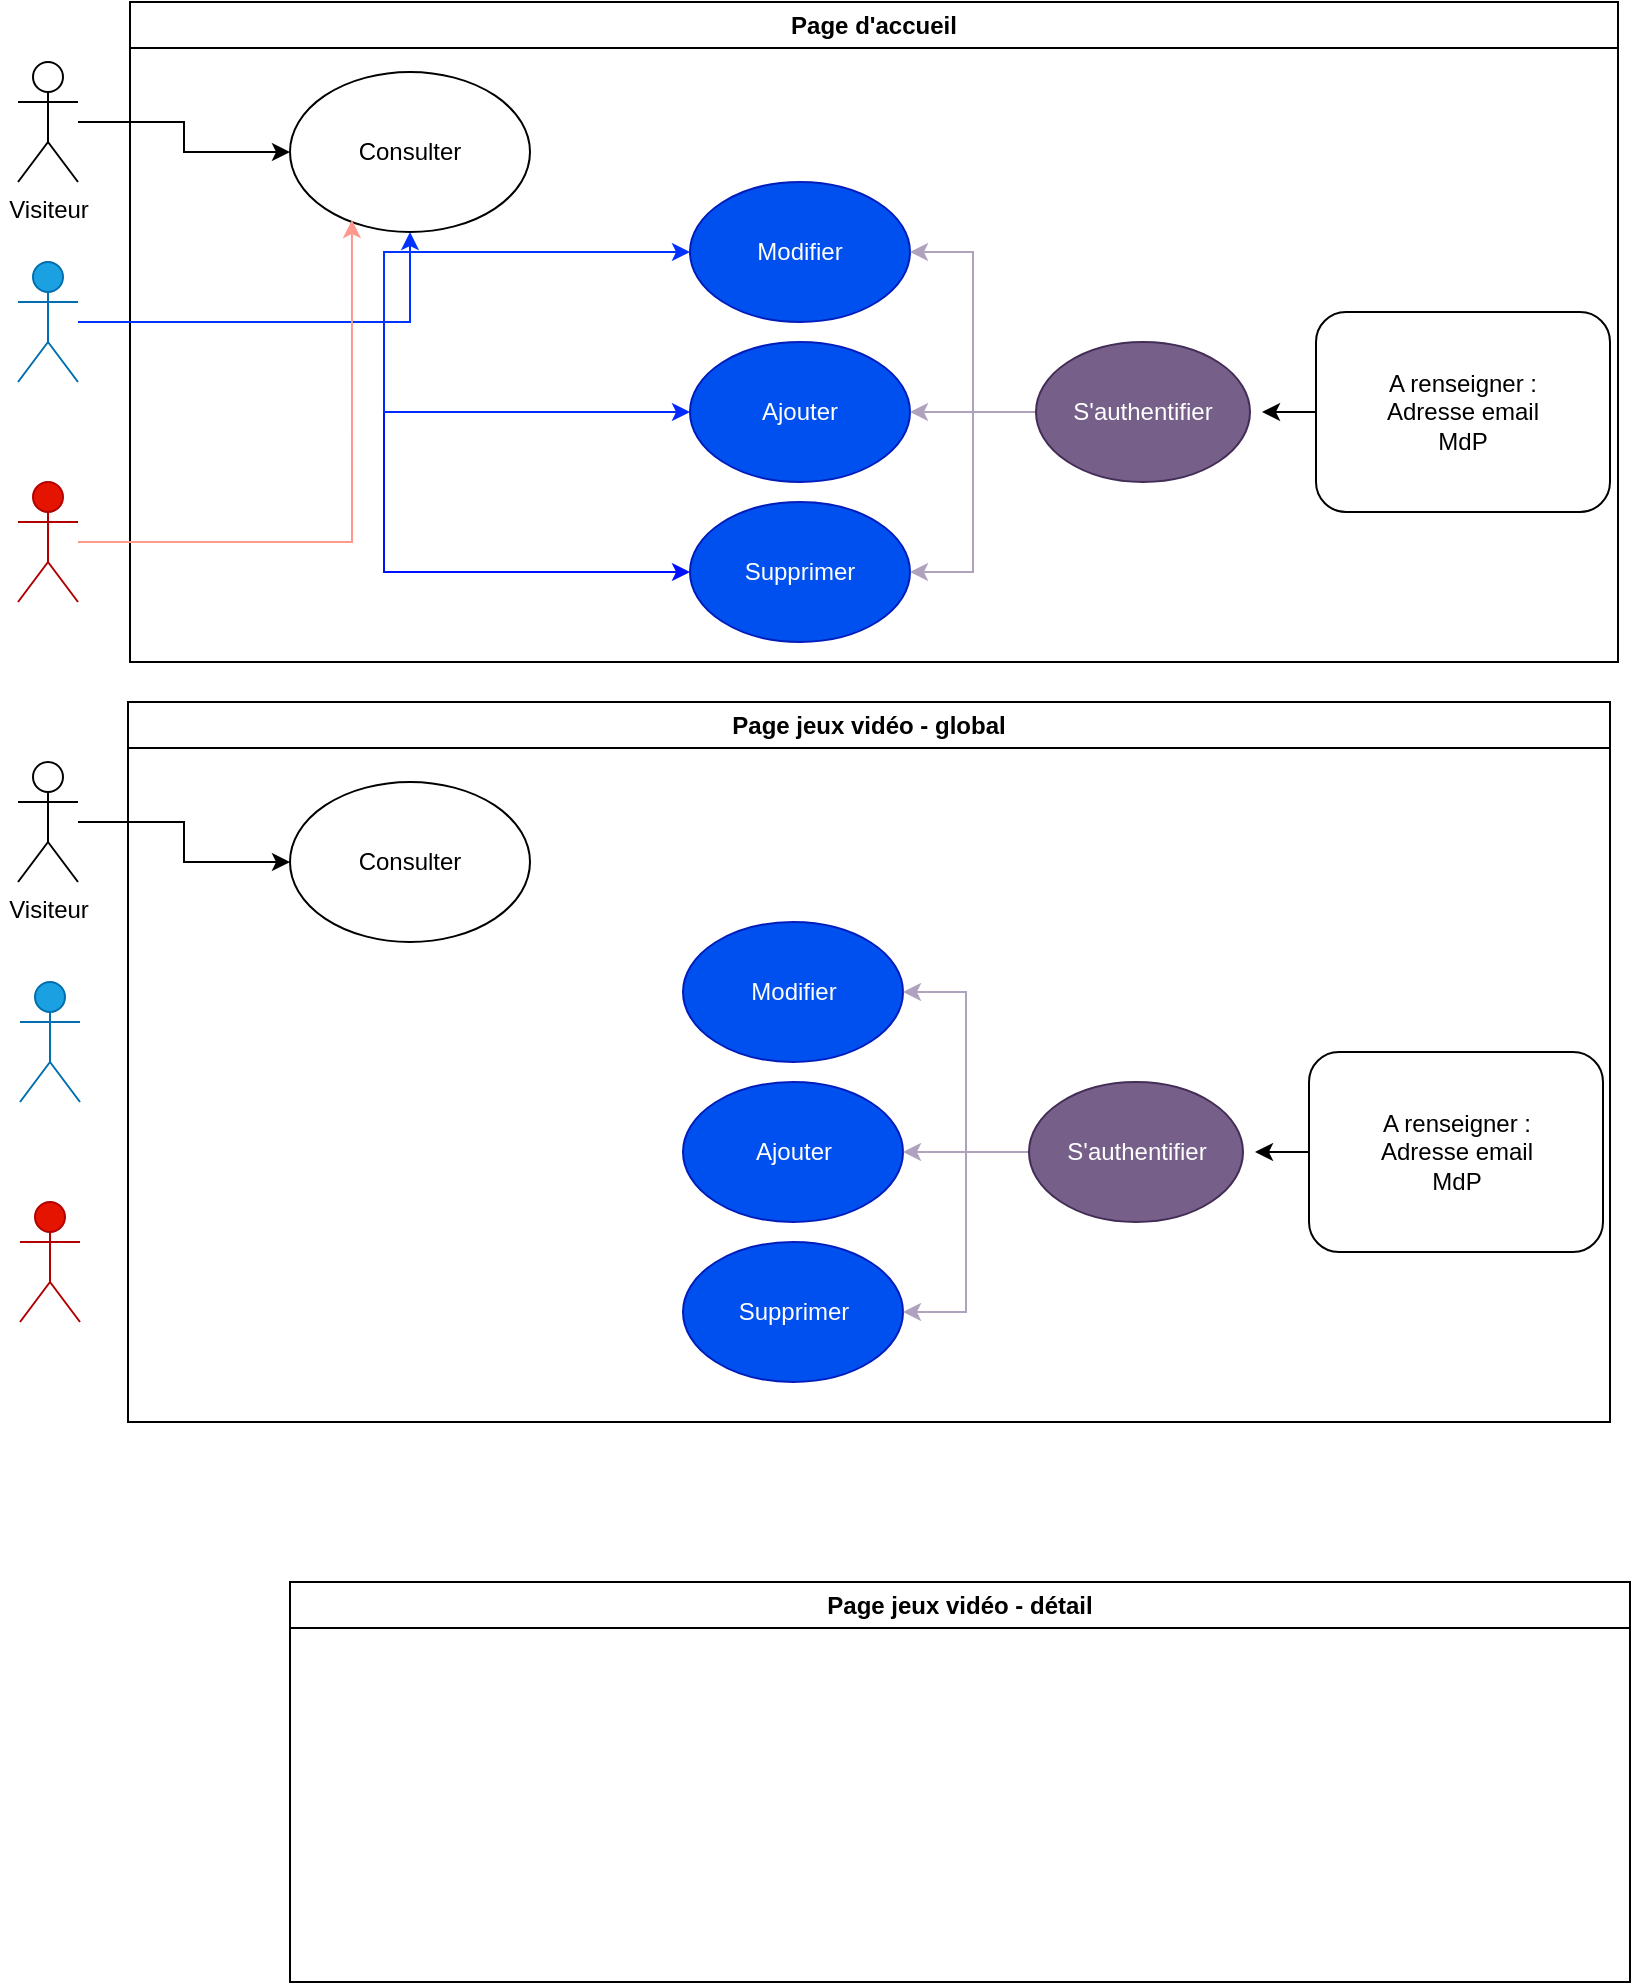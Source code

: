 <mxfile version="24.7.6">
  <diagram name="Page-1" id="Thd2BQIGZXAX2JsIXWJJ">
    <mxGraphModel dx="988" dy="536" grid="1" gridSize="10" guides="1" tooltips="1" connect="1" arrows="1" fold="1" page="1" pageScale="1" pageWidth="827" pageHeight="1169" math="0" shadow="0">
      <root>
        <mxCell id="0" />
        <mxCell id="1" parent="0" />
        <mxCell id="rAIBt6rHSv0Fkx4nkbGc-1" value="&lt;font style=&quot;vertical-align: inherit;&quot;&gt;&lt;font style=&quot;vertical-align: inherit;&quot;&gt;Page d&#39;accueil&lt;/font&gt;&lt;/font&gt;" style="swimlane;whiteSpace=wrap;html=1;" vertex="1" parent="1">
          <mxGeometry x="80" y="50" width="744" height="330" as="geometry" />
        </mxCell>
        <mxCell id="rAIBt6rHSv0Fkx4nkbGc-10" value="&lt;font style=&quot;vertical-align: inherit;&quot;&gt;&lt;font style=&quot;vertical-align: inherit;&quot;&gt;Consulter&lt;/font&gt;&lt;/font&gt;" style="ellipse;whiteSpace=wrap;html=1;" vertex="1" parent="rAIBt6rHSv0Fkx4nkbGc-1">
          <mxGeometry x="80" y="35" width="120" height="80" as="geometry" />
        </mxCell>
        <mxCell id="rAIBt6rHSv0Fkx4nkbGc-14" value="Modifier" style="ellipse;whiteSpace=wrap;html=1;fillColor=#0050ef;fontColor=#ffffff;strokeColor=#001DBC;" vertex="1" parent="rAIBt6rHSv0Fkx4nkbGc-1">
          <mxGeometry x="280" y="90" width="110" height="70" as="geometry" />
        </mxCell>
        <mxCell id="rAIBt6rHSv0Fkx4nkbGc-16" value="Supprimer" style="ellipse;whiteSpace=wrap;html=1;fillColor=#0050ef;fontColor=#ffffff;strokeColor=#001DBC;" vertex="1" parent="rAIBt6rHSv0Fkx4nkbGc-1">
          <mxGeometry x="280" y="250" width="110" height="70" as="geometry" />
        </mxCell>
        <mxCell id="rAIBt6rHSv0Fkx4nkbGc-15" value="Ajouter" style="ellipse;whiteSpace=wrap;html=1;fillColor=#0050ef;fontColor=#ffffff;strokeColor=#001DBC;" vertex="1" parent="rAIBt6rHSv0Fkx4nkbGc-1">
          <mxGeometry x="280" y="170" width="110" height="70" as="geometry" />
        </mxCell>
        <mxCell id="rAIBt6rHSv0Fkx4nkbGc-24" style="edgeStyle=orthogonalEdgeStyle;rounded=0;orthogonalLoop=1;jettySize=auto;html=1;entryX=1;entryY=0.5;entryDx=0;entryDy=0;strokeColor=#afa2bd;" edge="1" parent="rAIBt6rHSv0Fkx4nkbGc-1" source="rAIBt6rHSv0Fkx4nkbGc-23" target="rAIBt6rHSv0Fkx4nkbGc-14">
          <mxGeometry relative="1" as="geometry" />
        </mxCell>
        <mxCell id="rAIBt6rHSv0Fkx4nkbGc-25" style="edgeStyle=orthogonalEdgeStyle;rounded=0;orthogonalLoop=1;jettySize=auto;html=1;entryX=1;entryY=0.5;entryDx=0;entryDy=0;strokeColor=#AFA2BD;" edge="1" parent="rAIBt6rHSv0Fkx4nkbGc-1" source="rAIBt6rHSv0Fkx4nkbGc-23" target="rAIBt6rHSv0Fkx4nkbGc-15">
          <mxGeometry relative="1" as="geometry" />
        </mxCell>
        <mxCell id="rAIBt6rHSv0Fkx4nkbGc-26" style="edgeStyle=orthogonalEdgeStyle;rounded=0;orthogonalLoop=1;jettySize=auto;html=1;entryX=1;entryY=0.5;entryDx=0;entryDy=0;strokeColor=#afa2bd;" edge="1" parent="rAIBt6rHSv0Fkx4nkbGc-1" source="rAIBt6rHSv0Fkx4nkbGc-23" target="rAIBt6rHSv0Fkx4nkbGc-16">
          <mxGeometry relative="1" as="geometry" />
        </mxCell>
        <mxCell id="rAIBt6rHSv0Fkx4nkbGc-23" value="S&#39;authentifier" style="ellipse;whiteSpace=wrap;html=1;fillColor=#76608a;strokeColor=#432D57;fontColor=#ffffff;" vertex="1" parent="rAIBt6rHSv0Fkx4nkbGc-1">
          <mxGeometry x="453" y="170" width="107" height="70" as="geometry" />
        </mxCell>
        <mxCell id="rAIBt6rHSv0Fkx4nkbGc-29" style="edgeStyle=orthogonalEdgeStyle;rounded=0;orthogonalLoop=1;jettySize=auto;html=1;" edge="1" parent="rAIBt6rHSv0Fkx4nkbGc-1" source="rAIBt6rHSv0Fkx4nkbGc-27">
          <mxGeometry relative="1" as="geometry">
            <mxPoint x="566" y="205" as="targetPoint" />
          </mxGeometry>
        </mxCell>
        <mxCell id="rAIBt6rHSv0Fkx4nkbGc-27" value="A renseigner :&lt;div&gt;Adresse email&lt;/div&gt;&lt;div&gt;MdP&lt;/div&gt;" style="rounded=1;whiteSpace=wrap;html=1;" vertex="1" parent="rAIBt6rHSv0Fkx4nkbGc-1">
          <mxGeometry x="593" y="155" width="147" height="100" as="geometry" />
        </mxCell>
        <mxCell id="rAIBt6rHSv0Fkx4nkbGc-2" value="&lt;font style=&quot;vertical-align: inherit;&quot;&gt;&lt;font style=&quot;vertical-align: inherit;&quot;&gt;Page jeux vidéo - global&lt;/font&gt;&lt;/font&gt;" style="swimlane;whiteSpace=wrap;html=1;" vertex="1" parent="1">
          <mxGeometry x="79" y="400" width="741" height="360" as="geometry" />
        </mxCell>
        <mxCell id="rAIBt6rHSv0Fkx4nkbGc-33" value="&lt;font style=&quot;vertical-align: inherit;&quot;&gt;&lt;font style=&quot;vertical-align: inherit;&quot;&gt;Consulter&lt;/font&gt;&lt;/font&gt;" style="ellipse;whiteSpace=wrap;html=1;" vertex="1" parent="rAIBt6rHSv0Fkx4nkbGc-2">
          <mxGeometry x="81" y="40" width="120" height="80" as="geometry" />
        </mxCell>
        <mxCell id="rAIBt6rHSv0Fkx4nkbGc-41" value="Modifier" style="ellipse;whiteSpace=wrap;html=1;fillColor=#0050ef;fontColor=#ffffff;strokeColor=#001DBC;" vertex="1" parent="rAIBt6rHSv0Fkx4nkbGc-2">
          <mxGeometry x="277.5" y="110" width="110" height="70" as="geometry" />
        </mxCell>
        <mxCell id="rAIBt6rHSv0Fkx4nkbGc-42" value="Supprimer" style="ellipse;whiteSpace=wrap;html=1;fillColor=#0050ef;fontColor=#ffffff;strokeColor=#001DBC;" vertex="1" parent="rAIBt6rHSv0Fkx4nkbGc-2">
          <mxGeometry x="277.5" y="270" width="110" height="70" as="geometry" />
        </mxCell>
        <mxCell id="rAIBt6rHSv0Fkx4nkbGc-43" value="Ajouter" style="ellipse;whiteSpace=wrap;html=1;fillColor=#0050ef;fontColor=#ffffff;strokeColor=#001DBC;" vertex="1" parent="rAIBt6rHSv0Fkx4nkbGc-2">
          <mxGeometry x="277.5" y="190" width="110" height="70" as="geometry" />
        </mxCell>
        <mxCell id="rAIBt6rHSv0Fkx4nkbGc-44" style="edgeStyle=orthogonalEdgeStyle;rounded=0;orthogonalLoop=1;jettySize=auto;html=1;entryX=1;entryY=0.5;entryDx=0;entryDy=0;strokeColor=#afa2bd;" edge="1" parent="rAIBt6rHSv0Fkx4nkbGc-2" source="rAIBt6rHSv0Fkx4nkbGc-47" target="rAIBt6rHSv0Fkx4nkbGc-41">
          <mxGeometry relative="1" as="geometry" />
        </mxCell>
        <mxCell id="rAIBt6rHSv0Fkx4nkbGc-45" style="edgeStyle=orthogonalEdgeStyle;rounded=0;orthogonalLoop=1;jettySize=auto;html=1;entryX=1;entryY=0.5;entryDx=0;entryDy=0;strokeColor=#AFA2BD;" edge="1" parent="rAIBt6rHSv0Fkx4nkbGc-2" source="rAIBt6rHSv0Fkx4nkbGc-47" target="rAIBt6rHSv0Fkx4nkbGc-43">
          <mxGeometry relative="1" as="geometry" />
        </mxCell>
        <mxCell id="rAIBt6rHSv0Fkx4nkbGc-46" style="edgeStyle=orthogonalEdgeStyle;rounded=0;orthogonalLoop=1;jettySize=auto;html=1;entryX=1;entryY=0.5;entryDx=0;entryDy=0;strokeColor=#afa2bd;" edge="1" parent="rAIBt6rHSv0Fkx4nkbGc-2" source="rAIBt6rHSv0Fkx4nkbGc-47" target="rAIBt6rHSv0Fkx4nkbGc-42">
          <mxGeometry relative="1" as="geometry" />
        </mxCell>
        <mxCell id="rAIBt6rHSv0Fkx4nkbGc-47" value="S&#39;authentifier" style="ellipse;whiteSpace=wrap;html=1;fillColor=#76608a;strokeColor=#432D57;fontColor=#ffffff;" vertex="1" parent="rAIBt6rHSv0Fkx4nkbGc-2">
          <mxGeometry x="450.5" y="190" width="107" height="70" as="geometry" />
        </mxCell>
        <mxCell id="rAIBt6rHSv0Fkx4nkbGc-48" style="edgeStyle=orthogonalEdgeStyle;rounded=0;orthogonalLoop=1;jettySize=auto;html=1;" edge="1" parent="rAIBt6rHSv0Fkx4nkbGc-2" source="rAIBt6rHSv0Fkx4nkbGc-49">
          <mxGeometry relative="1" as="geometry">
            <mxPoint x="563.5" y="225" as="targetPoint" />
          </mxGeometry>
        </mxCell>
        <mxCell id="rAIBt6rHSv0Fkx4nkbGc-49" value="A renseigner :&lt;div&gt;Adresse email&lt;/div&gt;&lt;div&gt;MdP&lt;/div&gt;" style="rounded=1;whiteSpace=wrap;html=1;" vertex="1" parent="rAIBt6rHSv0Fkx4nkbGc-2">
          <mxGeometry x="590.5" y="175" width="147" height="100" as="geometry" />
        </mxCell>
        <mxCell id="rAIBt6rHSv0Fkx4nkbGc-3" value="&lt;font style=&quot;vertical-align: inherit;&quot;&gt;&lt;font style=&quot;vertical-align: inherit;&quot;&gt;Page jeux vidéo - détail&lt;/font&gt;&lt;/font&gt;" style="swimlane;whiteSpace=wrap;html=1;" vertex="1" parent="1">
          <mxGeometry x="160" y="840" width="670" height="200" as="geometry" />
        </mxCell>
        <mxCell id="rAIBt6rHSv0Fkx4nkbGc-11" style="edgeStyle=orthogonalEdgeStyle;rounded=0;orthogonalLoop=1;jettySize=auto;html=1;entryX=0;entryY=0.5;entryDx=0;entryDy=0;" edge="1" parent="1" source="rAIBt6rHSv0Fkx4nkbGc-5" target="rAIBt6rHSv0Fkx4nkbGc-10">
          <mxGeometry relative="1" as="geometry" />
        </mxCell>
        <mxCell id="rAIBt6rHSv0Fkx4nkbGc-5" value="&lt;font style=&quot;vertical-align: inherit;&quot;&gt;&lt;font style=&quot;vertical-align: inherit;&quot;&gt;Visiteur&lt;/font&gt;&lt;/font&gt;" style="shape=umlActor;verticalLabelPosition=bottom;verticalAlign=top;html=1;outlineConnect=0;" vertex="1" parent="1">
          <mxGeometry x="24" y="80" width="30" height="60" as="geometry" />
        </mxCell>
        <mxCell id="rAIBt6rHSv0Fkx4nkbGc-20" style="edgeStyle=orthogonalEdgeStyle;rounded=0;orthogonalLoop=1;jettySize=auto;html=1;entryX=0;entryY=0.5;entryDx=0;entryDy=0;strokeColor=#0011ff;" edge="1" parent="1" source="rAIBt6rHSv0Fkx4nkbGc-7" target="rAIBt6rHSv0Fkx4nkbGc-16">
          <mxGeometry relative="1" as="geometry" />
        </mxCell>
        <mxCell id="rAIBt6rHSv0Fkx4nkbGc-21" style="edgeStyle=orthogonalEdgeStyle;rounded=0;orthogonalLoop=1;jettySize=auto;html=1;entryX=0;entryY=0.5;entryDx=0;entryDy=0;strokeColor=#002aff;" edge="1" parent="1" source="rAIBt6rHSv0Fkx4nkbGc-7" target="rAIBt6rHSv0Fkx4nkbGc-15">
          <mxGeometry relative="1" as="geometry" />
        </mxCell>
        <mxCell id="rAIBt6rHSv0Fkx4nkbGc-22" style="edgeStyle=orthogonalEdgeStyle;rounded=0;orthogonalLoop=1;jettySize=auto;html=1;entryX=0;entryY=0.5;entryDx=0;entryDy=0;strokeColor=#0033ff;" edge="1" parent="1" source="rAIBt6rHSv0Fkx4nkbGc-7" target="rAIBt6rHSv0Fkx4nkbGc-14">
          <mxGeometry relative="1" as="geometry" />
        </mxCell>
        <mxCell id="rAIBt6rHSv0Fkx4nkbGc-7" value="&lt;font style=&quot;vertical-align: inherit;&quot;&gt;&lt;font style=&quot;vertical-align: inherit;&quot;&gt;Admin&lt;/font&gt;&lt;/font&gt;" style="shape=umlActor;verticalLabelPosition=bottom;verticalAlign=top;html=1;outlineConnect=0;fillColor=#1ba1e2;fontColor=#ffffff;strokeColor=#006EAF;" vertex="1" parent="1">
          <mxGeometry x="24" y="180" width="30" height="60" as="geometry" />
        </mxCell>
        <mxCell id="rAIBt6rHSv0Fkx4nkbGc-8" value="&lt;font style=&quot;vertical-align: inherit;&quot;&gt;&lt;font style=&quot;vertical-align: inherit;&quot;&gt;Employé&lt;/font&gt;&lt;/font&gt;" style="shape=umlActor;verticalLabelPosition=bottom;verticalAlign=top;html=1;outlineConnect=0;fillColor=#e51400;fontColor=#ffffff;strokeColor=#B20000;" vertex="1" parent="1">
          <mxGeometry x="24" y="290" width="30" height="60" as="geometry" />
        </mxCell>
        <mxCell id="rAIBt6rHSv0Fkx4nkbGc-12" style="edgeStyle=orthogonalEdgeStyle;rounded=0;orthogonalLoop=1;jettySize=auto;html=1;entryX=0.5;entryY=1;entryDx=0;entryDy=0;strokeColor=#0033ff;" edge="1" parent="1" source="rAIBt6rHSv0Fkx4nkbGc-7" target="rAIBt6rHSv0Fkx4nkbGc-10">
          <mxGeometry relative="1" as="geometry" />
        </mxCell>
        <mxCell id="rAIBt6rHSv0Fkx4nkbGc-28" style="edgeStyle=orthogonalEdgeStyle;rounded=0;orthogonalLoop=1;jettySize=auto;html=1;entryX=0.258;entryY=0.925;entryDx=0;entryDy=0;entryPerimeter=0;strokeColor=#ff988d;" edge="1" parent="1" source="rAIBt6rHSv0Fkx4nkbGc-8" target="rAIBt6rHSv0Fkx4nkbGc-10">
          <mxGeometry relative="1" as="geometry" />
        </mxCell>
        <mxCell id="rAIBt6rHSv0Fkx4nkbGc-50" style="edgeStyle=orthogonalEdgeStyle;rounded=0;orthogonalLoop=1;jettySize=auto;html=1;entryX=0;entryY=0.5;entryDx=0;entryDy=0;" edge="1" parent="1" source="rAIBt6rHSv0Fkx4nkbGc-30" target="rAIBt6rHSv0Fkx4nkbGc-33">
          <mxGeometry relative="1" as="geometry" />
        </mxCell>
        <mxCell id="rAIBt6rHSv0Fkx4nkbGc-30" value="&lt;font style=&quot;vertical-align: inherit;&quot;&gt;&lt;font style=&quot;vertical-align: inherit;&quot;&gt;Visiteur&lt;/font&gt;&lt;/font&gt;" style="shape=umlActor;verticalLabelPosition=bottom;verticalAlign=top;html=1;outlineConnect=0;" vertex="1" parent="1">
          <mxGeometry x="24" y="430" width="30" height="60" as="geometry" />
        </mxCell>
        <mxCell id="rAIBt6rHSv0Fkx4nkbGc-31" value="&lt;font style=&quot;vertical-align: inherit;&quot;&gt;&lt;font style=&quot;vertical-align: inherit;&quot;&gt;Admin&lt;/font&gt;&lt;/font&gt;" style="shape=umlActor;verticalLabelPosition=bottom;verticalAlign=top;html=1;outlineConnect=0;fillColor=#1ba1e2;fontColor=#ffffff;strokeColor=#006EAF;" vertex="1" parent="1">
          <mxGeometry x="25" y="540" width="30" height="60" as="geometry" />
        </mxCell>
        <mxCell id="rAIBt6rHSv0Fkx4nkbGc-32" value="&lt;font style=&quot;vertical-align: inherit;&quot;&gt;&lt;font style=&quot;vertical-align: inherit;&quot;&gt;Employé&lt;/font&gt;&lt;/font&gt;" style="shape=umlActor;verticalLabelPosition=bottom;verticalAlign=top;html=1;outlineConnect=0;fillColor=#e51400;fontColor=#ffffff;strokeColor=#B20000;" vertex="1" parent="1">
          <mxGeometry x="25" y="650" width="30" height="60" as="geometry" />
        </mxCell>
      </root>
    </mxGraphModel>
  </diagram>
</mxfile>
